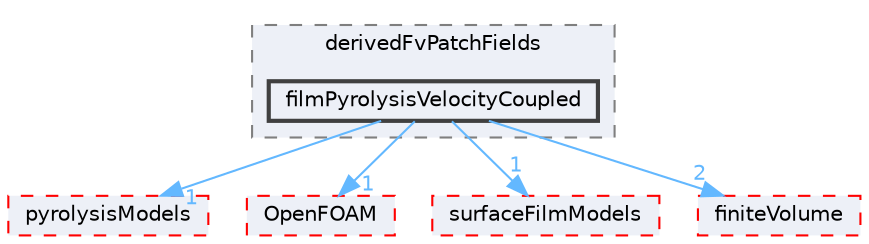 digraph "src/regionModels/regionCoupling/derivedFvPatchFields/filmPyrolysisVelocityCoupled"
{
 // LATEX_PDF_SIZE
  bgcolor="transparent";
  edge [fontname=Helvetica,fontsize=10,labelfontname=Helvetica,labelfontsize=10];
  node [fontname=Helvetica,fontsize=10,shape=box,height=0.2,width=0.4];
  compound=true
  subgraph clusterdir_a4cfb2738e85b1c7ee78dc9a7b4097d6 {
    graph [ bgcolor="#edf0f7", pencolor="grey50", label="derivedFvPatchFields", fontname=Helvetica,fontsize=10 style="filled,dashed", URL="dir_a4cfb2738e85b1c7ee78dc9a7b4097d6.html",tooltip=""]
  dir_c43d7811d51a65b546bdb4dd963f0a4c [label="filmPyrolysisVelocityCoupled", fillcolor="#edf0f7", color="grey25", style="filled,bold", URL="dir_c43d7811d51a65b546bdb4dd963f0a4c.html",tooltip=""];
  }
  dir_11cc16c52a2c1ae001c7d6462411633c [label="pyrolysisModels", fillcolor="#edf0f7", color="red", style="filled,dashed", URL="dir_11cc16c52a2c1ae001c7d6462411633c.html",tooltip=""];
  dir_c5473ff19b20e6ec4dfe5c310b3778a8 [label="OpenFOAM", fillcolor="#edf0f7", color="red", style="filled,dashed", URL="dir_c5473ff19b20e6ec4dfe5c310b3778a8.html",tooltip=""];
  dir_76cda00b2119e3ca1b811eb59fd40c16 [label="surfaceFilmModels", fillcolor="#edf0f7", color="red", style="filled,dashed", URL="dir_76cda00b2119e3ca1b811eb59fd40c16.html",tooltip=""];
  dir_9bd15774b555cf7259a6fa18f99fe99b [label="finiteVolume", fillcolor="#edf0f7", color="red", style="filled,dashed", URL="dir_9bd15774b555cf7259a6fa18f99fe99b.html",tooltip=""];
  dir_c43d7811d51a65b546bdb4dd963f0a4c->dir_11cc16c52a2c1ae001c7d6462411633c [headlabel="1", labeldistance=1.5 headhref="dir_001365_003143.html" href="dir_001365_003143.html" color="steelblue1" fontcolor="steelblue1"];
  dir_c43d7811d51a65b546bdb4dd963f0a4c->dir_76cda00b2119e3ca1b811eb59fd40c16 [headlabel="1", labeldistance=1.5 headhref="dir_001365_003838.html" href="dir_001365_003838.html" color="steelblue1" fontcolor="steelblue1"];
  dir_c43d7811d51a65b546bdb4dd963f0a4c->dir_9bd15774b555cf7259a6fa18f99fe99b [headlabel="2", labeldistance=1.5 headhref="dir_001365_001387.html" href="dir_001365_001387.html" color="steelblue1" fontcolor="steelblue1"];
  dir_c43d7811d51a65b546bdb4dd963f0a4c->dir_c5473ff19b20e6ec4dfe5c310b3778a8 [headlabel="1", labeldistance=1.5 headhref="dir_001365_002695.html" href="dir_001365_002695.html" color="steelblue1" fontcolor="steelblue1"];
}

